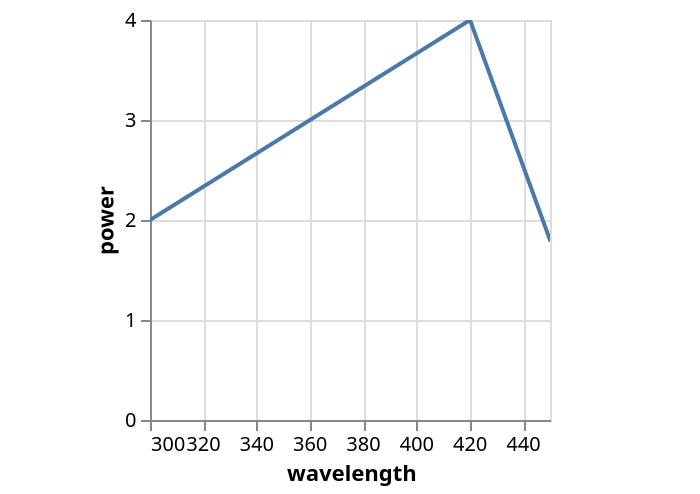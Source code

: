 {
  "$schema": "https://vega.github.io/schema/vega-lite/v2.json",
  "data": {
    "values": [
      {
        "wavelength": 250,
        "power": 1
      },
      {
        "wavelength": 300,
        "power": 2
      },
      {
        "wavelength": 420,
        "power": 4
      },
      {
        "wavelength": 450,
        "power": 1.8
      },
      {
        "wavelength": 500,
        "power": 1.1
      }
    ]
  },
  "layer": [
    {
      "mark": {
        "type": "line",
        "clip": true
      },
      "encoding": {
        "x": {
          "field": "wavelength",
          "type": "quantitative",
          "scale": {
            "domain": [
              300,
              450
            ]
          }
        },
        "y": {
          "field": "power",
          "type": "quantitative"
        }
      }
    },
    {
      "mark": {
        "type": "point",
        "filled": true,
        "opacity": 0
      },
      "encoding": {
        "x": {
          "field": "wavelength",
          "type": "quantitative",
          "scale": {
            "domain": [
              300,
              450
            ]
          }
        },
        "y": {
          "field": "power",
          "type": "quantitative"
        }
      }
    }
  ]
}